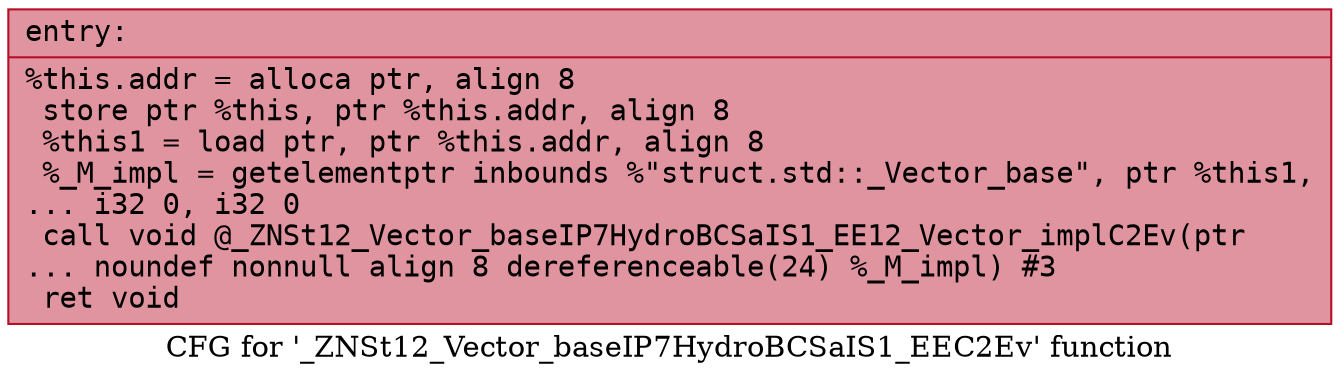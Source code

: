 digraph "CFG for '_ZNSt12_Vector_baseIP7HydroBCSaIS1_EEC2Ev' function" {
	label="CFG for '_ZNSt12_Vector_baseIP7HydroBCSaIS1_EEC2Ev' function";

	Node0x561869912960 [shape=record,color="#b70d28ff", style=filled, fillcolor="#b70d2870" fontname="Courier",label="{entry:\l|  %this.addr = alloca ptr, align 8\l  store ptr %this, ptr %this.addr, align 8\l  %this1 = load ptr, ptr %this.addr, align 8\l  %_M_impl = getelementptr inbounds %\"struct.std::_Vector_base\", ptr %this1,\l... i32 0, i32 0\l  call void @_ZNSt12_Vector_baseIP7HydroBCSaIS1_EE12_Vector_implC2Ev(ptr\l... noundef nonnull align 8 dereferenceable(24) %_M_impl) #3\l  ret void\l}"];
}
